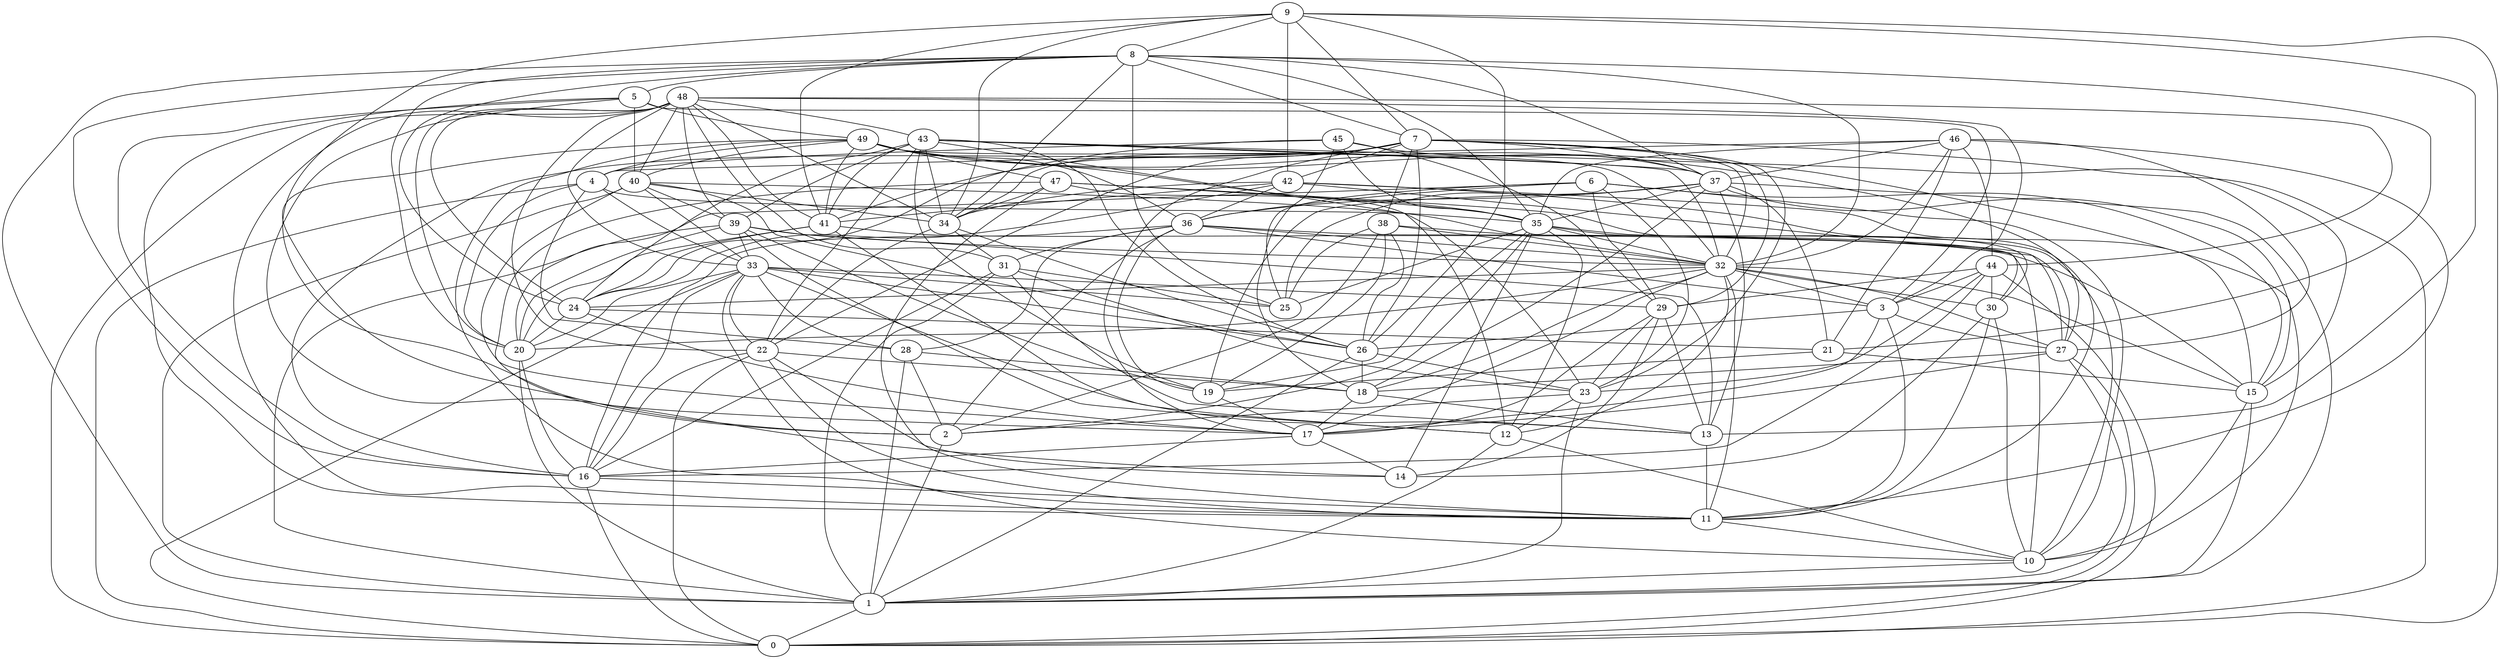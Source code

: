 digraph GG_graph {

subgraph G_graph {
edge [color = black]
"31" -> "25" [dir = none]
"31" -> "1" [dir = none]
"13" -> "11" [dir = none]
"23" -> "2" [dir = none]
"23" -> "1" [dir = none]
"21" -> "19" [dir = none]
"6" -> "10" [dir = none]
"6" -> "25" [dir = none]
"6" -> "23" [dir = none]
"6" -> "36" [dir = none]
"45" -> "29" [dir = none]
"45" -> "24" [dir = none]
"3" -> "11" [dir = none]
"30" -> "10" [dir = none]
"30" -> "14" [dir = none]
"41" -> "24" [dir = none]
"28" -> "18" [dir = none]
"28" -> "1" [dir = none]
"40" -> "17" [dir = none]
"40" -> "39" [dir = none]
"24" -> "17" [dir = none]
"11" -> "10" [dir = none]
"39" -> "32" [dir = none]
"39" -> "1" [dir = none]
"15" -> "1" [dir = none]
"15" -> "10" [dir = none]
"35" -> "25" [dir = none]
"35" -> "14" [dir = none]
"35" -> "32" [dir = none]
"35" -> "19" [dir = none]
"27" -> "1" [dir = none]
"27" -> "17" [dir = none]
"43" -> "22" [dir = none]
"43" -> "41" [dir = none]
"43" -> "32" [dir = none]
"43" -> "19" [dir = none]
"43" -> "26" [dir = none]
"37" -> "25" [dir = none]
"37" -> "18" [dir = none]
"32" -> "12" [dir = none]
"32" -> "3" [dir = none]
"32" -> "15" [dir = none]
"32" -> "17" [dir = none]
"32" -> "27" [dir = none]
"32" -> "20" [dir = none]
"26" -> "1" [dir = none]
"48" -> "22" [dir = none]
"48" -> "11" [dir = none]
"48" -> "24" [dir = none]
"48" -> "33" [dir = none]
"48" -> "39" [dir = none]
"34" -> "22" [dir = none]
"34" -> "26" [dir = none]
"47" -> "34" [dir = none]
"47" -> "2" [dir = none]
"46" -> "21" [dir = none]
"46" -> "37" [dir = none]
"46" -> "35" [dir = none]
"46" -> "32" [dir = none]
"10" -> "1" [dir = none]
"7" -> "32" [dir = none]
"7" -> "26" [dir = none]
"7" -> "23" [dir = none]
"7" -> "0" [dir = none]
"7" -> "42" [dir = none]
"7" -> "38" [dir = none]
"8" -> "20" [dir = none]
"8" -> "34" [dir = none]
"38" -> "26" [dir = none]
"38" -> "2" [dir = none]
"2" -> "1" [dir = none]
"44" -> "29" [dir = none]
"44" -> "0" [dir = none]
"44" -> "16" [dir = none]
"12" -> "1" [dir = none]
"36" -> "10" [dir = none]
"36" -> "3" [dir = none]
"36" -> "19" [dir = none]
"36" -> "16" [dir = none]
"1" -> "0" [dir = none]
"22" -> "18" [dir = none]
"22" -> "14" [dir = none]
"9" -> "34" [dir = none]
"9" -> "7" [dir = none]
"5" -> "11" [dir = none]
"5" -> "49" [dir = none]
"49" -> "27" [dir = none]
"49" -> "32" [dir = none]
"42" -> "11" [dir = none]
"42" -> "41" [dir = none]
"33" -> "13" [dir = none]
"33" -> "16" [dir = none]
"33" -> "0" [dir = none]
"33" -> "29" [dir = none]
"29" -> "14" [dir = none]
"20" -> "1" [dir = none]
"4" -> "35" [dir = none]
"4" -> "20" [dir = none]
"47" -> "11" [dir = none]
"8" -> "1" [dir = none]
"40" -> "32" [dir = none]
"35" -> "2" [dir = none]
"22" -> "11" [dir = none]
"49" -> "36" [dir = none]
"35" -> "10" [dir = none]
"40" -> "34" [dir = none]
"8" -> "21" [dir = none]
"23" -> "12" [dir = none]
"43" -> "39" [dir = none]
"48" -> "41" [dir = none]
"37" -> "36" [dir = none]
"8" -> "32" [dir = none]
"7" -> "41" [dir = none]
"5" -> "40" [dir = none]
"16" -> "11" [dir = none]
"48" -> "34" [dir = none]
"46" -> "4" [dir = none]
"38" -> "25" [dir = none]
"29" -> "23" [dir = none]
"44" -> "3" [dir = none]
"48" -> "44" [dir = none]
"5" -> "14" [dir = none]
"37" -> "1" [dir = none]
"36" -> "32" [dir = none]
"20" -> "16" [dir = none]
"29" -> "13" [dir = none]
"32" -> "18" [dir = none]
"42" -> "34" [dir = none]
"41" -> "15" [dir = none]
"42" -> "24" [dir = none]
"49" -> "41" [dir = none]
"49" -> "11" [dir = none]
"49" -> "4" [dir = none]
"43" -> "12" [dir = none]
"38" -> "27" [dir = none]
"49" -> "2" [dir = none]
"35" -> "12" [dir = none]
"9" -> "41" [dir = none]
"38" -> "19" [dir = none]
"33" -> "10" [dir = none]
"48" -> "40" [dir = none]
"46" -> "11" [dir = none]
"37" -> "35" [dir = none]
"18" -> "17" [dir = none]
"8" -> "16" [dir = none]
"49" -> "35" [dir = none]
"17" -> "16" [dir = none]
"44" -> "30" [dir = none]
"49" -> "15" [dir = none]
"9" -> "42" [dir = none]
"19" -> "17" [dir = none]
"6" -> "15" [dir = none]
"45" -> "35" [dir = none]
"42" -> "15" [dir = none]
"42" -> "36" [dir = none]
"43" -> "34" [dir = none]
"32" -> "30" [dir = none]
"36" -> "28" [dir = none]
"44" -> "23" [dir = none]
"47" -> "35" [dir = none]
"8" -> "24" [dir = none]
"42" -> "27" [dir = none]
"27" -> "18" [dir = none]
"7" -> "16" [dir = none]
"31" -> "16" [dir = none]
"3" -> "27" [dir = none]
"24" -> "20" [dir = none]
"39" -> "19" [dir = none]
"40" -> "26" [dir = none]
"3" -> "17" [dir = none]
"45" -> "4" [dir = none]
"33" -> "25" [dir = none]
"8" -> "5" [dir = none]
"4" -> "33" [dir = none]
"7" -> "22" [dir = none]
"45" -> "18" [dir = none]
"41" -> "12" [dir = none]
"3" -> "26" [dir = none]
"46" -> "27" [dir = none]
"48" -> "0" [dir = none]
"27" -> "0" [dir = none]
"47" -> "23" [dir = none]
"43" -> "24" [dir = none]
"17" -> "14" [dir = none]
"39" -> "12" [dir = none]
"7" -> "34" [dir = none]
"26" -> "23" [dir = none]
"37" -> "21" [dir = none]
"29" -> "17" [dir = none]
"8" -> "7" [dir = none]
"48" -> "31" [dir = none]
"37" -> "10" [dir = none]
"9" -> "13" [dir = none]
"46" -> "44" [dir = none]
"16" -> "0" [dir = none]
"26" -> "18" [dir = none]
"8" -> "35" [dir = none]
"38" -> "32" [dir = none]
"12" -> "10" [dir = none]
"41" -> "20" [dir = none]
"43" -> "37" [dir = none]
"39" -> "33" [dir = none]
"37" -> "13" [dir = none]
"28" -> "2" [dir = none]
"40" -> "1" [dir = none]
"9" -> "8" [dir = none]
"21" -> "15" [dir = none]
"49" -> "47" [dir = none]
"5" -> "16" [dir = none]
"33" -> "26" [dir = none]
"48" -> "20" [dir = none]
"35" -> "30" [dir = none]
"18" -> "13" [dir = none]
"33" -> "22" [dir = none]
"22" -> "16" [dir = none]
"24" -> "21" [dir = none]
"40" -> "33" [dir = none]
"6" -> "29" [dir = none]
"31" -> "23" [dir = none]
"48" -> "3" [dir = none]
"8" -> "25" [dir = none]
"45" -> "37" [dir = none]
"9" -> "17" [dir = none]
"8" -> "37" [dir = none]
"33" -> "28" [dir = none]
"39" -> "20" [dir = none]
"22" -> "0" [dir = none]
"31" -> "13" [dir = none]
"7" -> "29" [dir = none]
"9" -> "0" [dir = none]
"49" -> "40" [dir = none]
"39" -> "13" [dir = none]
"30" -> "11" [dir = none]
"4" -> "0" [dir = none]
"47" -> "30" [dir = none]
"32" -> "24" [dir = none]
"5" -> "3" [dir = none]
"32" -> "11" [dir = none]
"34" -> "31" [dir = none]
"7" -> "17" [dir = none]
"37" -> "19" [dir = none]
"48" -> "43" [dir = none]
"7" -> "37" [dir = none]
"6" -> "20" [dir = none]
"33" -> "20" [dir = none]
"36" -> "2" [dir = none]
"43" -> "15" [dir = none]
"4" -> "28" [dir = none]
"9" -> "26" [dir = none]
"36" -> "31" [dir = none]
}

}
